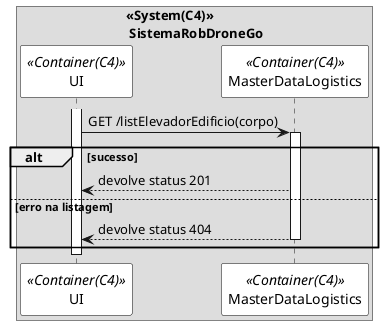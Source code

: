@startuml vp2

skinparam sequence {
ParticipantBorderColor black
ParticipantBackgroundColor white
}

box "<<System(C4)>>\n SistemaRobDroneGo"
participant UI as ui <<Container(C4)>>
participant MasterDataLogistics as mdl <<Container(C4)>>
activate ui
ui -> mdl: GET /listElevadorEdificio(corpo)
activate mdl
alt sucesso
mdl --> ui: devolve status 201
else erro na listagem
mdl --> ui: devolve status 404
deactivate mdl
end 
deactivate ui

end box

@enduml